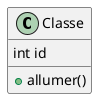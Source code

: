 ' Alt+D pour avoir le retour direct sur VS Code
' Sinon aller sur https://www.plantuml.com/plantuml/uml/SoWkIImgAStDuNBAJrBGjLDmpCbCJbMmKiX8pSd9vt98pKi1IW80
' attention le serveur peut sauter si trop d'utilisateurs

@startuml agenda

class Classe {
   int id
   + allumer()
}

@enduml